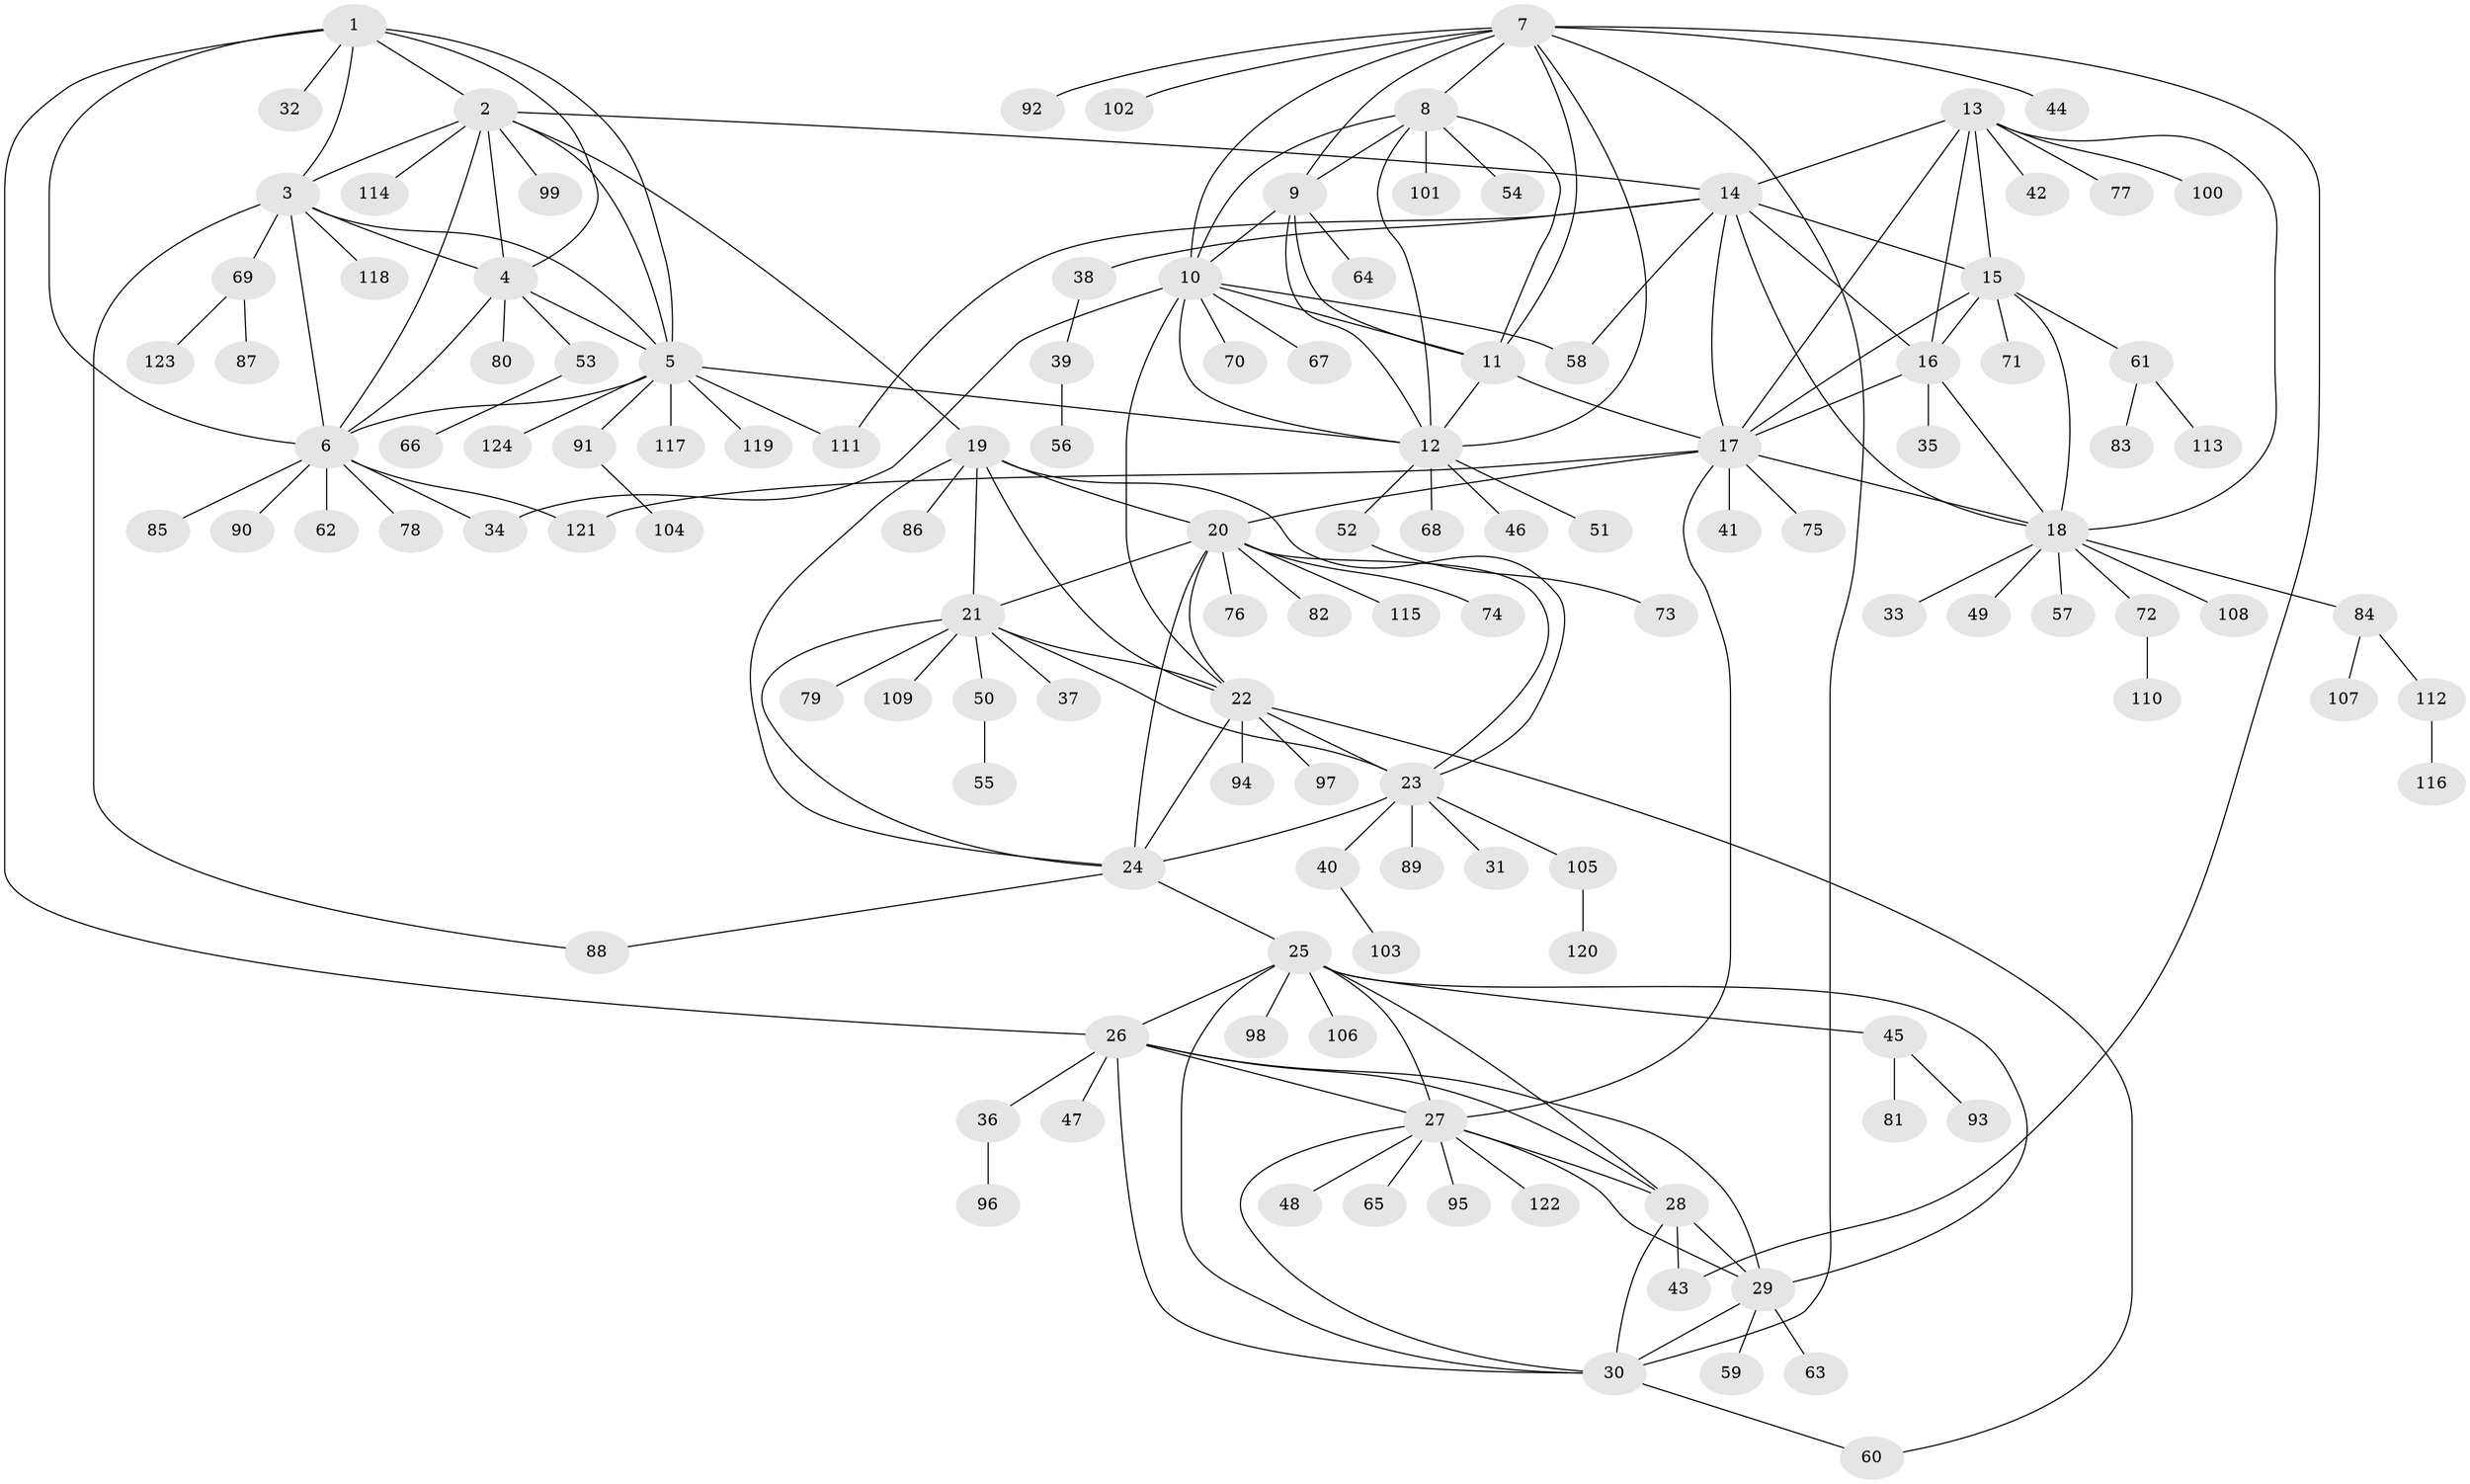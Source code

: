 // Generated by graph-tools (version 1.1) at 2025/37/03/09/25 02:37:42]
// undirected, 124 vertices, 186 edges
graph export_dot {
graph [start="1"]
  node [color=gray90,style=filled];
  1;
  2;
  3;
  4;
  5;
  6;
  7;
  8;
  9;
  10;
  11;
  12;
  13;
  14;
  15;
  16;
  17;
  18;
  19;
  20;
  21;
  22;
  23;
  24;
  25;
  26;
  27;
  28;
  29;
  30;
  31;
  32;
  33;
  34;
  35;
  36;
  37;
  38;
  39;
  40;
  41;
  42;
  43;
  44;
  45;
  46;
  47;
  48;
  49;
  50;
  51;
  52;
  53;
  54;
  55;
  56;
  57;
  58;
  59;
  60;
  61;
  62;
  63;
  64;
  65;
  66;
  67;
  68;
  69;
  70;
  71;
  72;
  73;
  74;
  75;
  76;
  77;
  78;
  79;
  80;
  81;
  82;
  83;
  84;
  85;
  86;
  87;
  88;
  89;
  90;
  91;
  92;
  93;
  94;
  95;
  96;
  97;
  98;
  99;
  100;
  101;
  102;
  103;
  104;
  105;
  106;
  107;
  108;
  109;
  110;
  111;
  112;
  113;
  114;
  115;
  116;
  117;
  118;
  119;
  120;
  121;
  122;
  123;
  124;
  1 -- 2;
  1 -- 3;
  1 -- 4;
  1 -- 5;
  1 -- 6;
  1 -- 26;
  1 -- 32;
  2 -- 3;
  2 -- 4;
  2 -- 5;
  2 -- 6;
  2 -- 14;
  2 -- 19;
  2 -- 99;
  2 -- 114;
  3 -- 4;
  3 -- 5;
  3 -- 6;
  3 -- 69;
  3 -- 88;
  3 -- 118;
  4 -- 5;
  4 -- 6;
  4 -- 53;
  4 -- 80;
  5 -- 6;
  5 -- 12;
  5 -- 91;
  5 -- 111;
  5 -- 117;
  5 -- 119;
  5 -- 124;
  6 -- 34;
  6 -- 62;
  6 -- 78;
  6 -- 85;
  6 -- 90;
  6 -- 121;
  7 -- 8;
  7 -- 9;
  7 -- 10;
  7 -- 11;
  7 -- 12;
  7 -- 30;
  7 -- 43;
  7 -- 44;
  7 -- 92;
  7 -- 102;
  8 -- 9;
  8 -- 10;
  8 -- 11;
  8 -- 12;
  8 -- 54;
  8 -- 101;
  9 -- 10;
  9 -- 11;
  9 -- 12;
  9 -- 64;
  10 -- 11;
  10 -- 12;
  10 -- 22;
  10 -- 34;
  10 -- 58;
  10 -- 67;
  10 -- 70;
  11 -- 12;
  11 -- 17;
  12 -- 46;
  12 -- 51;
  12 -- 52;
  12 -- 68;
  13 -- 14;
  13 -- 15;
  13 -- 16;
  13 -- 17;
  13 -- 18;
  13 -- 42;
  13 -- 77;
  13 -- 100;
  14 -- 15;
  14 -- 16;
  14 -- 17;
  14 -- 18;
  14 -- 38;
  14 -- 58;
  14 -- 111;
  15 -- 16;
  15 -- 17;
  15 -- 18;
  15 -- 61;
  15 -- 71;
  16 -- 17;
  16 -- 18;
  16 -- 35;
  17 -- 18;
  17 -- 20;
  17 -- 27;
  17 -- 41;
  17 -- 75;
  17 -- 121;
  18 -- 33;
  18 -- 49;
  18 -- 57;
  18 -- 72;
  18 -- 84;
  18 -- 108;
  19 -- 20;
  19 -- 21;
  19 -- 22;
  19 -- 23;
  19 -- 24;
  19 -- 86;
  20 -- 21;
  20 -- 22;
  20 -- 23;
  20 -- 24;
  20 -- 74;
  20 -- 76;
  20 -- 82;
  20 -- 115;
  21 -- 22;
  21 -- 23;
  21 -- 24;
  21 -- 37;
  21 -- 50;
  21 -- 79;
  21 -- 109;
  22 -- 23;
  22 -- 24;
  22 -- 60;
  22 -- 94;
  22 -- 97;
  23 -- 24;
  23 -- 31;
  23 -- 40;
  23 -- 89;
  23 -- 105;
  24 -- 25;
  24 -- 88;
  25 -- 26;
  25 -- 27;
  25 -- 28;
  25 -- 29;
  25 -- 30;
  25 -- 45;
  25 -- 98;
  25 -- 106;
  26 -- 27;
  26 -- 28;
  26 -- 29;
  26 -- 30;
  26 -- 36;
  26 -- 47;
  27 -- 28;
  27 -- 29;
  27 -- 30;
  27 -- 48;
  27 -- 65;
  27 -- 95;
  27 -- 122;
  28 -- 29;
  28 -- 30;
  28 -- 43;
  29 -- 30;
  29 -- 59;
  29 -- 63;
  30 -- 60;
  36 -- 96;
  38 -- 39;
  39 -- 56;
  40 -- 103;
  45 -- 81;
  45 -- 93;
  50 -- 55;
  52 -- 73;
  53 -- 66;
  61 -- 83;
  61 -- 113;
  69 -- 87;
  69 -- 123;
  72 -- 110;
  84 -- 107;
  84 -- 112;
  91 -- 104;
  105 -- 120;
  112 -- 116;
}
